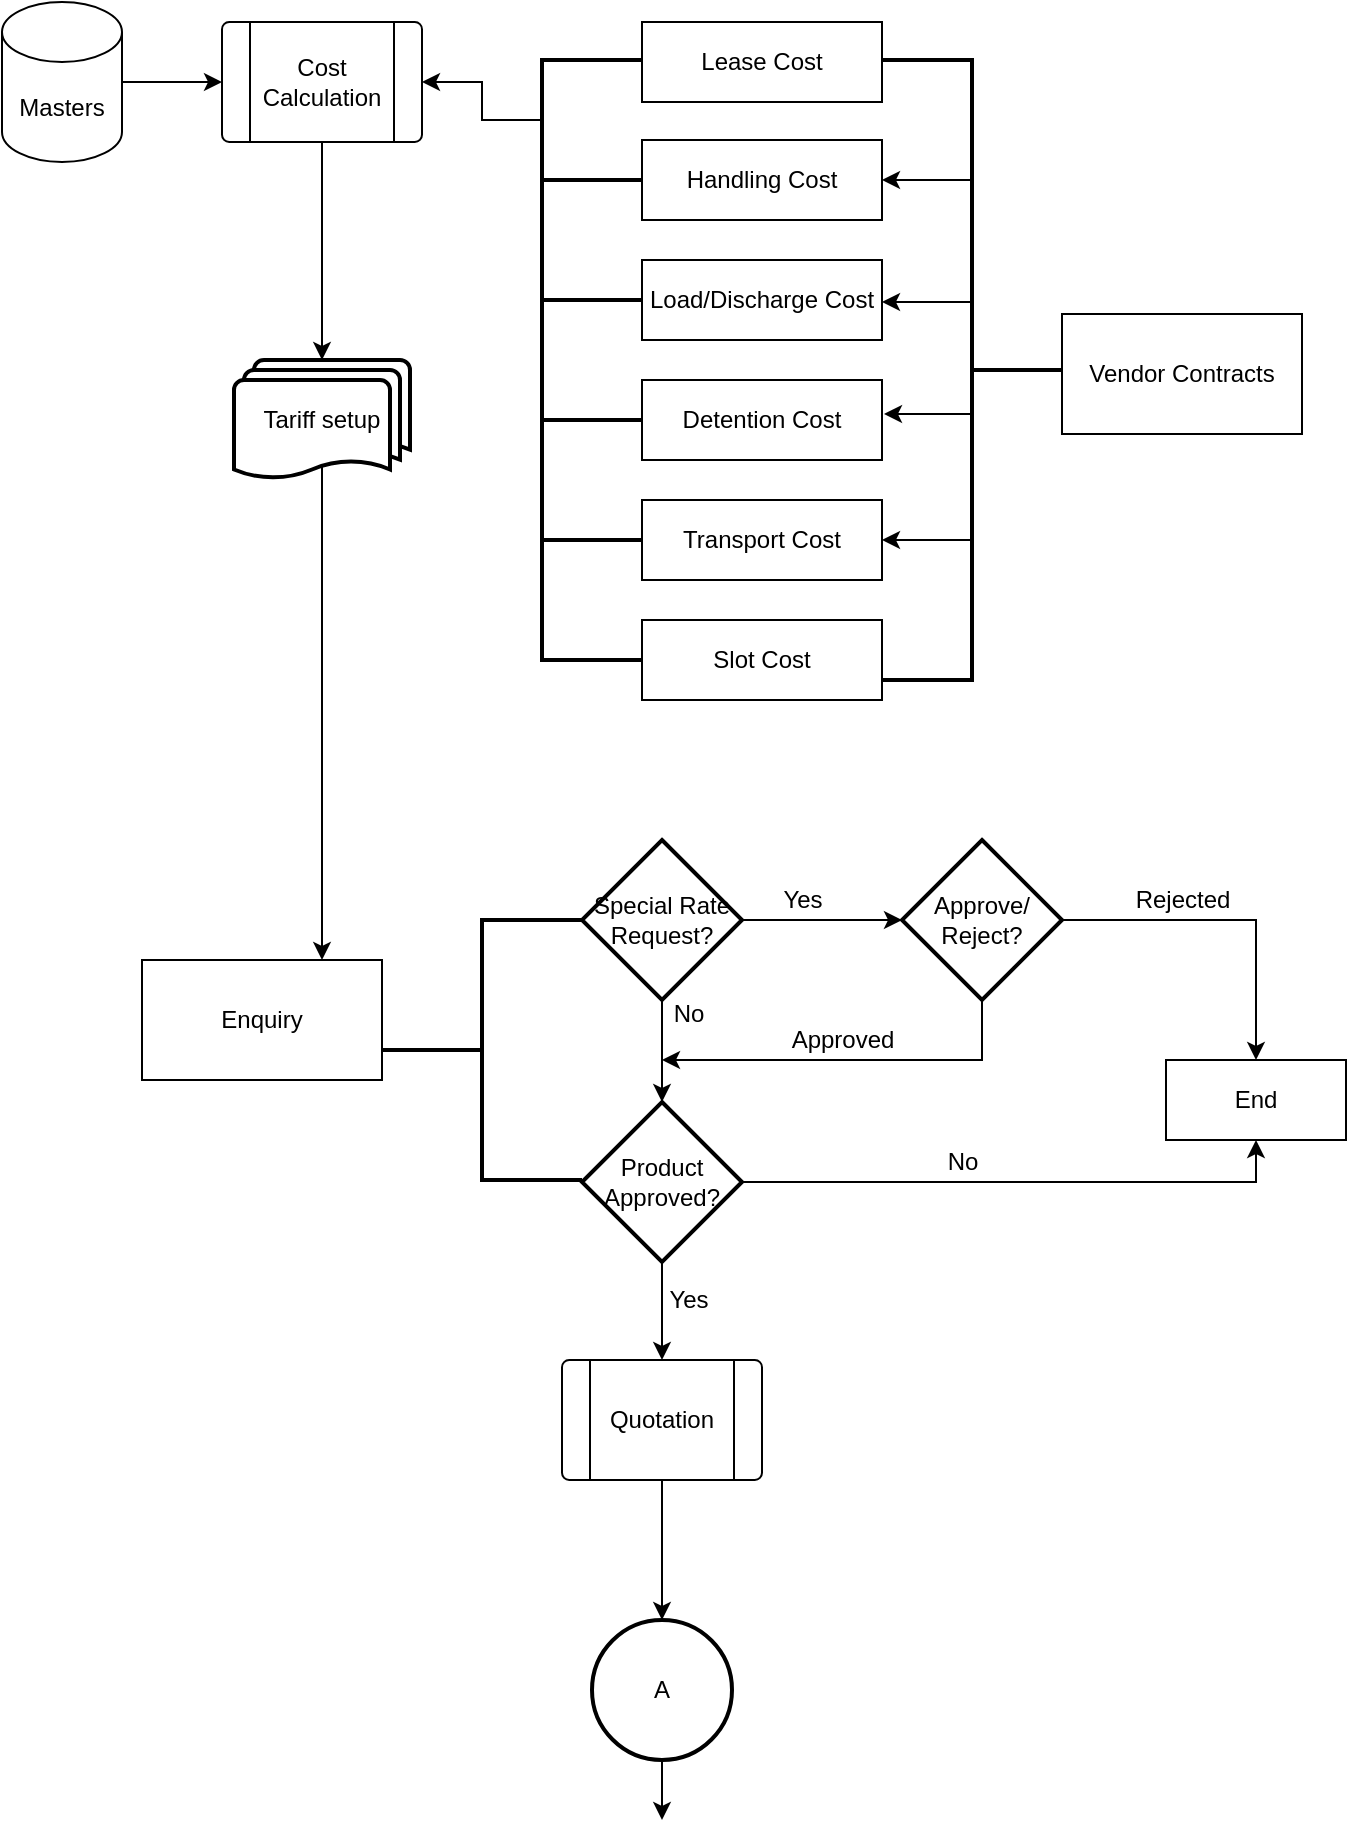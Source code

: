<mxfile version="13.10.2" type="github">
  <diagram id="TzlOGPNCQYhceBQvz5C_" name="Page-1">
    <mxGraphModel dx="917" dy="584" grid="1" gridSize="10" guides="1" tooltips="1" connect="1" arrows="1" fold="1" page="1" pageScale="1" pageWidth="850" pageHeight="1100" math="0" shadow="0">
      <root>
        <mxCell id="0" />
        <mxCell id="1" parent="0" />
        <mxCell id="rAQ7kZJYwgUyC0dqnEK4-27" style="edgeStyle=orthogonalEdgeStyle;rounded=0;orthogonalLoop=1;jettySize=auto;html=1;exitX=1;exitY=0.5;exitDx=0;exitDy=0;exitPerimeter=0;entryX=0;entryY=0.5;entryDx=0;entryDy=0;" edge="1" parent="1" source="rAQ7kZJYwgUyC0dqnEK4-2" target="rAQ7kZJYwgUyC0dqnEK4-22">
          <mxGeometry relative="1" as="geometry" />
        </mxCell>
        <mxCell id="rAQ7kZJYwgUyC0dqnEK4-2" value="Masters" style="shape=cylinder3;whiteSpace=wrap;html=1;boundedLbl=1;backgroundOutline=1;size=15;" vertex="1" parent="1">
          <mxGeometry x="60" y="61" width="60" height="80" as="geometry" />
        </mxCell>
        <mxCell id="rAQ7kZJYwgUyC0dqnEK4-3" value="Vendor Contracts" style="rounded=0;whiteSpace=wrap;html=1;" vertex="1" parent="1">
          <mxGeometry x="590" y="217" width="120" height="60" as="geometry" />
        </mxCell>
        <mxCell id="rAQ7kZJYwgUyC0dqnEK4-4" value="Lease Cost" style="rounded=0;whiteSpace=wrap;html=1;" vertex="1" parent="1">
          <mxGeometry x="380" y="71" width="120" height="40" as="geometry" />
        </mxCell>
        <mxCell id="rAQ7kZJYwgUyC0dqnEK4-5" value="Handling Cost" style="rounded=0;whiteSpace=wrap;html=1;" vertex="1" parent="1">
          <mxGeometry x="380" y="130" width="120" height="40" as="geometry" />
        </mxCell>
        <mxCell id="rAQ7kZJYwgUyC0dqnEK4-6" value="Load/Discharge Cost" style="rounded=0;whiteSpace=wrap;html=1;" vertex="1" parent="1">
          <mxGeometry x="380" y="190" width="120" height="40" as="geometry" />
        </mxCell>
        <mxCell id="rAQ7kZJYwgUyC0dqnEK4-7" value="Detention Cost" style="rounded=0;whiteSpace=wrap;html=1;" vertex="1" parent="1">
          <mxGeometry x="380" y="250" width="120" height="40" as="geometry" />
        </mxCell>
        <mxCell id="rAQ7kZJYwgUyC0dqnEK4-8" value="Transport Cost" style="rounded=0;whiteSpace=wrap;html=1;" vertex="1" parent="1">
          <mxGeometry x="380" y="310" width="120" height="40" as="geometry" />
        </mxCell>
        <mxCell id="rAQ7kZJYwgUyC0dqnEK4-9" value="Slot Cost" style="rounded=0;whiteSpace=wrap;html=1;" vertex="1" parent="1">
          <mxGeometry x="380" y="370" width="120" height="40" as="geometry" />
        </mxCell>
        <mxCell id="rAQ7kZJYwgUyC0dqnEK4-11" value="" style="strokeWidth=2;html=1;shape=mxgraph.flowchart.annotation_2;align=left;labelPosition=right;pointerEvents=1;direction=west;horizontal=1;" vertex="1" parent="1">
          <mxGeometry x="500" y="90" width="90" height="310" as="geometry" />
        </mxCell>
        <mxCell id="rAQ7kZJYwgUyC0dqnEK4-13" value="" style="endArrow=classic;html=1;" edge="1" parent="1">
          <mxGeometry width="50" height="50" relative="1" as="geometry">
            <mxPoint x="544" y="150" as="sourcePoint" />
            <mxPoint x="500" y="150" as="targetPoint" />
          </mxGeometry>
        </mxCell>
        <mxCell id="rAQ7kZJYwgUyC0dqnEK4-14" value="" style="endArrow=classic;html=1;" edge="1" parent="1">
          <mxGeometry width="50" height="50" relative="1" as="geometry">
            <mxPoint x="544" y="211" as="sourcePoint" />
            <mxPoint x="500" y="211" as="targetPoint" />
          </mxGeometry>
        </mxCell>
        <mxCell id="rAQ7kZJYwgUyC0dqnEK4-15" value="" style="endArrow=classic;html=1;" edge="1" parent="1">
          <mxGeometry width="50" height="50" relative="1" as="geometry">
            <mxPoint x="545" y="267" as="sourcePoint" />
            <mxPoint x="501" y="267" as="targetPoint" />
          </mxGeometry>
        </mxCell>
        <mxCell id="rAQ7kZJYwgUyC0dqnEK4-16" value="" style="endArrow=classic;html=1;" edge="1" parent="1">
          <mxGeometry width="50" height="50" relative="1" as="geometry">
            <mxPoint x="544" y="330" as="sourcePoint" />
            <mxPoint x="500" y="330" as="targetPoint" />
          </mxGeometry>
        </mxCell>
        <mxCell id="rAQ7kZJYwgUyC0dqnEK4-25" style="edgeStyle=orthogonalEdgeStyle;rounded=0;orthogonalLoop=1;jettySize=auto;html=1;exitX=0;exitY=0.5;exitDx=0;exitDy=0;exitPerimeter=0;entryX=1;entryY=0.5;entryDx=0;entryDy=0;" edge="1" parent="1" source="rAQ7kZJYwgUyC0dqnEK4-17" target="rAQ7kZJYwgUyC0dqnEK4-22">
          <mxGeometry relative="1" as="geometry" />
        </mxCell>
        <mxCell id="rAQ7kZJYwgUyC0dqnEK4-17" value="" style="strokeWidth=2;html=1;shape=mxgraph.flowchart.annotation_1;align=left;pointerEvents=1;" vertex="1" parent="1">
          <mxGeometry x="330" y="90" width="50" height="60" as="geometry" />
        </mxCell>
        <mxCell id="rAQ7kZJYwgUyC0dqnEK4-18" value="" style="strokeWidth=2;html=1;shape=mxgraph.flowchart.annotation_1;align=left;pointerEvents=1;" vertex="1" parent="1">
          <mxGeometry x="330" y="150" width="50" height="60" as="geometry" />
        </mxCell>
        <mxCell id="rAQ7kZJYwgUyC0dqnEK4-19" value="" style="strokeWidth=2;html=1;shape=mxgraph.flowchart.annotation_1;align=left;pointerEvents=1;" vertex="1" parent="1">
          <mxGeometry x="330" y="210" width="50" height="60" as="geometry" />
        </mxCell>
        <mxCell id="rAQ7kZJYwgUyC0dqnEK4-20" value="" style="strokeWidth=2;html=1;shape=mxgraph.flowchart.annotation_1;align=left;pointerEvents=1;" vertex="1" parent="1">
          <mxGeometry x="330" y="270" width="50" height="60" as="geometry" />
        </mxCell>
        <mxCell id="rAQ7kZJYwgUyC0dqnEK4-21" value="" style="strokeWidth=2;html=1;shape=mxgraph.flowchart.annotation_1;align=left;pointerEvents=1;" vertex="1" parent="1">
          <mxGeometry x="330" y="330" width="50" height="60" as="geometry" />
        </mxCell>
        <mxCell id="rAQ7kZJYwgUyC0dqnEK4-23" style="edgeStyle=orthogonalEdgeStyle;rounded=0;orthogonalLoop=1;jettySize=auto;html=1;" edge="1" parent="1" source="rAQ7kZJYwgUyC0dqnEK4-22">
          <mxGeometry relative="1" as="geometry">
            <mxPoint x="220" y="240" as="targetPoint" />
          </mxGeometry>
        </mxCell>
        <mxCell id="rAQ7kZJYwgUyC0dqnEK4-22" value="Cost Calculation" style="verticalLabelPosition=middle;verticalAlign=middle;html=1;shape=process;whiteSpace=wrap;rounded=1;size=0.14;arcSize=6;labelPosition=center;align=center;" vertex="1" parent="1">
          <mxGeometry x="170" y="71" width="100" height="60" as="geometry" />
        </mxCell>
        <mxCell id="rAQ7kZJYwgUyC0dqnEK4-29" style="edgeStyle=orthogonalEdgeStyle;rounded=0;orthogonalLoop=1;jettySize=auto;html=1;exitX=0.5;exitY=0.88;exitDx=0;exitDy=0;exitPerimeter=0;entryX=0.75;entryY=0;entryDx=0;entryDy=0;" edge="1" parent="1" source="rAQ7kZJYwgUyC0dqnEK4-28" target="rAQ7kZJYwgUyC0dqnEK4-30">
          <mxGeometry relative="1" as="geometry">
            <mxPoint x="220" y="480" as="targetPoint" />
          </mxGeometry>
        </mxCell>
        <mxCell id="rAQ7kZJYwgUyC0dqnEK4-28" value="Tariff setup" style="strokeWidth=2;html=1;shape=mxgraph.flowchart.multi-document;whiteSpace=wrap;" vertex="1" parent="1">
          <mxGeometry x="176" y="240" width="88" height="60" as="geometry" />
        </mxCell>
        <mxCell id="rAQ7kZJYwgUyC0dqnEK4-30" value="Enquiry" style="rounded=0;whiteSpace=wrap;html=1;" vertex="1" parent="1">
          <mxGeometry x="130" y="540" width="120" height="60" as="geometry" />
        </mxCell>
        <mxCell id="rAQ7kZJYwgUyC0dqnEK4-33" value="" style="strokeWidth=2;html=1;shape=mxgraph.flowchart.annotation_2;align=left;labelPosition=right;pointerEvents=1;" vertex="1" parent="1">
          <mxGeometry x="250" y="520" width="100" height="130" as="geometry" />
        </mxCell>
        <mxCell id="rAQ7kZJYwgUyC0dqnEK4-36" style="edgeStyle=orthogonalEdgeStyle;rounded=0;orthogonalLoop=1;jettySize=auto;html=1;exitX=0.5;exitY=1;exitDx=0;exitDy=0;exitPerimeter=0;entryX=0.5;entryY=0;entryDx=0;entryDy=0;entryPerimeter=0;" edge="1" parent="1" source="rAQ7kZJYwgUyC0dqnEK4-34" target="rAQ7kZJYwgUyC0dqnEK4-35">
          <mxGeometry relative="1" as="geometry" />
        </mxCell>
        <mxCell id="rAQ7kZJYwgUyC0dqnEK4-37" style="edgeStyle=orthogonalEdgeStyle;rounded=0;orthogonalLoop=1;jettySize=auto;html=1;" edge="1" parent="1" source="rAQ7kZJYwgUyC0dqnEK4-34">
          <mxGeometry relative="1" as="geometry">
            <mxPoint x="510" y="520" as="targetPoint" />
          </mxGeometry>
        </mxCell>
        <mxCell id="rAQ7kZJYwgUyC0dqnEK4-34" value="Special Rate Request?" style="strokeWidth=2;html=1;shape=mxgraph.flowchart.decision;whiteSpace=wrap;" vertex="1" parent="1">
          <mxGeometry x="350" y="480" width="80" height="80" as="geometry" />
        </mxCell>
        <mxCell id="rAQ7kZJYwgUyC0dqnEK4-46" style="edgeStyle=orthogonalEdgeStyle;rounded=0;orthogonalLoop=1;jettySize=auto;html=1;entryX=0.5;entryY=1;entryDx=0;entryDy=0;" edge="1" parent="1" source="rAQ7kZJYwgUyC0dqnEK4-35" target="rAQ7kZJYwgUyC0dqnEK4-41">
          <mxGeometry relative="1" as="geometry" />
        </mxCell>
        <mxCell id="rAQ7kZJYwgUyC0dqnEK4-48" style="edgeStyle=orthogonalEdgeStyle;rounded=0;orthogonalLoop=1;jettySize=auto;html=1;" edge="1" parent="1" source="rAQ7kZJYwgUyC0dqnEK4-35">
          <mxGeometry relative="1" as="geometry">
            <mxPoint x="390" y="740" as="targetPoint" />
          </mxGeometry>
        </mxCell>
        <mxCell id="rAQ7kZJYwgUyC0dqnEK4-35" value="Product Approved?" style="strokeWidth=2;html=1;shape=mxgraph.flowchart.decision;whiteSpace=wrap;" vertex="1" parent="1">
          <mxGeometry x="350" y="611" width="80" height="80" as="geometry" />
        </mxCell>
        <mxCell id="rAQ7kZJYwgUyC0dqnEK4-42" style="edgeStyle=orthogonalEdgeStyle;rounded=0;orthogonalLoop=1;jettySize=auto;html=1;entryX=0.5;entryY=0;entryDx=0;entryDy=0;" edge="1" parent="1" source="rAQ7kZJYwgUyC0dqnEK4-38" target="rAQ7kZJYwgUyC0dqnEK4-41">
          <mxGeometry relative="1" as="geometry" />
        </mxCell>
        <mxCell id="rAQ7kZJYwgUyC0dqnEK4-44" style="edgeStyle=orthogonalEdgeStyle;rounded=0;orthogonalLoop=1;jettySize=auto;html=1;" edge="1" parent="1" source="rAQ7kZJYwgUyC0dqnEK4-38">
          <mxGeometry relative="1" as="geometry">
            <mxPoint x="390" y="590" as="targetPoint" />
            <Array as="points">
              <mxPoint x="550" y="590" />
            </Array>
          </mxGeometry>
        </mxCell>
        <mxCell id="rAQ7kZJYwgUyC0dqnEK4-38" value="Approve/ Reject?" style="strokeWidth=2;html=1;shape=mxgraph.flowchart.decision;whiteSpace=wrap;" vertex="1" parent="1">
          <mxGeometry x="510" y="480" width="80" height="80" as="geometry" />
        </mxCell>
        <mxCell id="rAQ7kZJYwgUyC0dqnEK4-39" value="No" style="text;html=1;align=center;verticalAlign=middle;resizable=0;points=[];autosize=1;" vertex="1" parent="1">
          <mxGeometry x="388" y="557" width="30" height="20" as="geometry" />
        </mxCell>
        <mxCell id="rAQ7kZJYwgUyC0dqnEK4-40" value="Yes" style="text;html=1;align=center;verticalAlign=middle;resizable=0;points=[];autosize=1;" vertex="1" parent="1">
          <mxGeometry x="445" y="500" width="30" height="20" as="geometry" />
        </mxCell>
        <mxCell id="rAQ7kZJYwgUyC0dqnEK4-41" value="End" style="rounded=0;whiteSpace=wrap;html=1;" vertex="1" parent="1">
          <mxGeometry x="642" y="590" width="90" height="40" as="geometry" />
        </mxCell>
        <mxCell id="rAQ7kZJYwgUyC0dqnEK4-43" value="Rejected" style="text;html=1;align=center;verticalAlign=middle;resizable=0;points=[];autosize=1;" vertex="1" parent="1">
          <mxGeometry x="620" y="500" width="60" height="20" as="geometry" />
        </mxCell>
        <mxCell id="rAQ7kZJYwgUyC0dqnEK4-45" value="Approved" style="text;html=1;align=center;verticalAlign=middle;resizable=0;points=[];autosize=1;" vertex="1" parent="1">
          <mxGeometry x="445" y="570" width="70" height="20" as="geometry" />
        </mxCell>
        <mxCell id="rAQ7kZJYwgUyC0dqnEK4-47" value="No" style="text;html=1;align=center;verticalAlign=middle;resizable=0;points=[];autosize=1;" vertex="1" parent="1">
          <mxGeometry x="525" y="631" width="30" height="20" as="geometry" />
        </mxCell>
        <mxCell id="rAQ7kZJYwgUyC0dqnEK4-49" value="Yes" style="text;html=1;align=center;verticalAlign=middle;resizable=0;points=[];autosize=1;" vertex="1" parent="1">
          <mxGeometry x="388" y="700" width="30" height="20" as="geometry" />
        </mxCell>
        <mxCell id="rAQ7kZJYwgUyC0dqnEK4-51" style="edgeStyle=orthogonalEdgeStyle;rounded=0;orthogonalLoop=1;jettySize=auto;html=1;" edge="1" parent="1" source="rAQ7kZJYwgUyC0dqnEK4-50">
          <mxGeometry relative="1" as="geometry">
            <mxPoint x="390" y="870" as="targetPoint" />
          </mxGeometry>
        </mxCell>
        <mxCell id="rAQ7kZJYwgUyC0dqnEK4-50" value="Quotation" style="verticalLabelPosition=middle;verticalAlign=middle;html=1;shape=process;whiteSpace=wrap;rounded=1;size=0.14;arcSize=6;labelPosition=center;align=center;" vertex="1" parent="1">
          <mxGeometry x="340" y="740" width="100" height="60" as="geometry" />
        </mxCell>
        <mxCell id="rAQ7kZJYwgUyC0dqnEK4-56" style="edgeStyle=orthogonalEdgeStyle;rounded=0;orthogonalLoop=1;jettySize=auto;html=1;" edge="1" parent="1" source="rAQ7kZJYwgUyC0dqnEK4-55">
          <mxGeometry relative="1" as="geometry">
            <mxPoint x="390" y="970" as="targetPoint" />
          </mxGeometry>
        </mxCell>
        <mxCell id="rAQ7kZJYwgUyC0dqnEK4-55" value="A" style="strokeWidth=2;html=1;shape=mxgraph.flowchart.start_2;whiteSpace=wrap;" vertex="1" parent="1">
          <mxGeometry x="355" y="870" width="70" height="70" as="geometry" />
        </mxCell>
      </root>
    </mxGraphModel>
  </diagram>
</mxfile>
